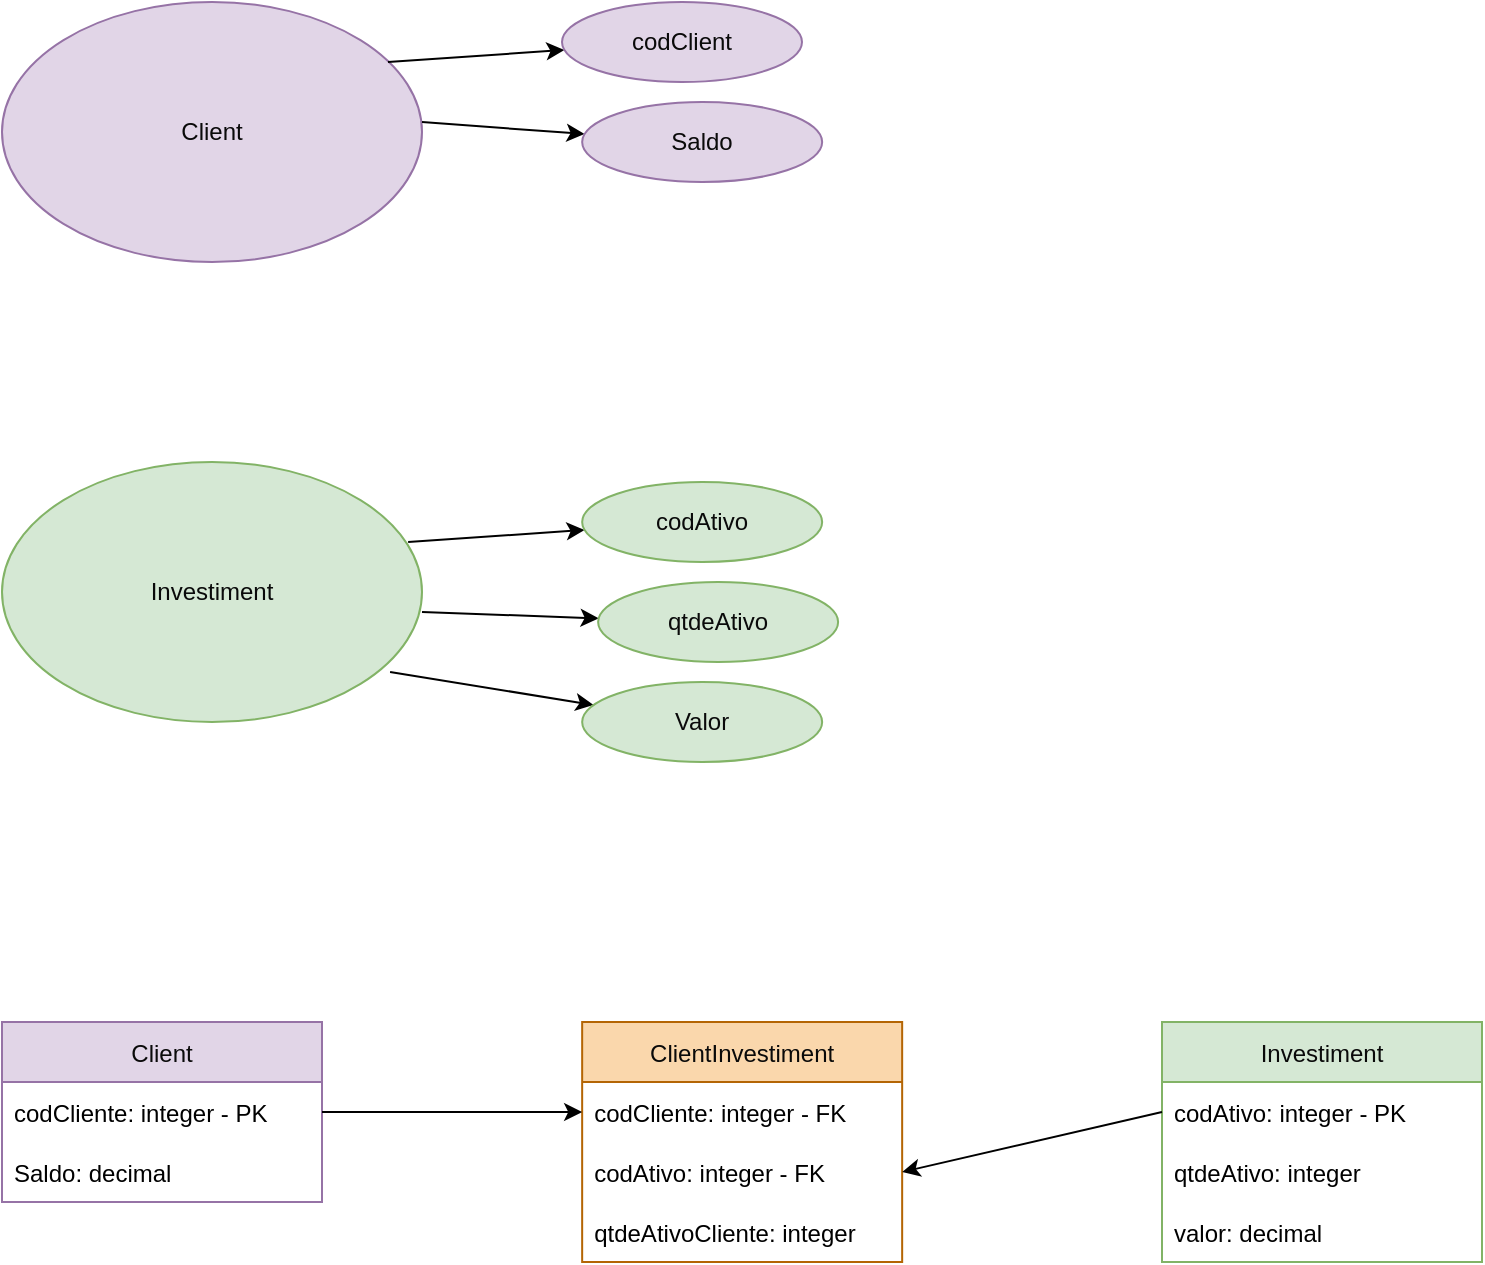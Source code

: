 <mxfile>
    <diagram id="lCBPKQRJufz5h9ydlIqT" name="Página-1">
        <mxGraphModel dx="1035" dy="431" grid="1" gridSize="10" guides="1" tooltips="1" connect="1" arrows="1" fold="1" page="1" pageScale="1" pageWidth="827" pageHeight="1169" math="0" shadow="0">
            <root>
                <mxCell id="0"/>
                <mxCell id="1" parent="0"/>
                <mxCell id="2" value="Client" style="ellipse;whiteSpace=wrap;html=1;fillColor=#e1d5e7;strokeColor=#9673a6;fontColor=#0A0A0A;" vertex="1" parent="1">
                    <mxGeometry x="60" y="190" width="210" height="130" as="geometry"/>
                </mxCell>
                <mxCell id="3" value="Investiment" style="ellipse;whiteSpace=wrap;html=1;fillColor=#d5e8d4;strokeColor=#82b366;fontColor=#0A0A0A;" vertex="1" parent="1">
                    <mxGeometry x="60" y="420" width="210" height="130" as="geometry"/>
                </mxCell>
                <mxCell id="4" value="" style="endArrow=classic;html=1;rounded=0;exitX=0.919;exitY=0.231;exitDx=0;exitDy=0;exitPerimeter=0;fontColor=#0A0A0A;" edge="1" parent="1" source="2" target="5">
                    <mxGeometry width="50" height="50" relative="1" as="geometry">
                        <mxPoint x="410" y="500" as="sourcePoint"/>
                        <mxPoint x="310" y="200" as="targetPoint"/>
                    </mxGeometry>
                </mxCell>
                <mxCell id="5" value="codClient" style="ellipse;whiteSpace=wrap;html=1;fillColor=#e1d5e7;strokeColor=#9673a6;fontColor=#0A0A0A;" vertex="1" parent="1">
                    <mxGeometry x="340" y="190" width="120" height="40" as="geometry"/>
                </mxCell>
                <mxCell id="6" value="" style="endArrow=classic;html=1;rounded=0;exitX=0.952;exitY=0.231;exitDx=0;exitDy=0;exitPerimeter=0;fontColor=#0A0A0A;" edge="1" parent="1" target="7">
                    <mxGeometry width="50" height="50" relative="1" as="geometry">
                        <mxPoint x="270" y="250.03" as="sourcePoint"/>
                        <mxPoint x="320.08" y="230" as="targetPoint"/>
                    </mxGeometry>
                </mxCell>
                <mxCell id="7" value="Saldo" style="ellipse;whiteSpace=wrap;html=1;fillColor=#e1d5e7;strokeColor=#9673a6;fontColor=#0A0A0A;" vertex="1" parent="1">
                    <mxGeometry x="350.08" y="240" width="120" height="40" as="geometry"/>
                </mxCell>
                <mxCell id="8" value="" style="endArrow=classic;html=1;rounded=0;exitX=0.919;exitY=0.231;exitDx=0;exitDy=0;exitPerimeter=0;fontColor=#0A0A0A;" edge="1" parent="1" target="9">
                    <mxGeometry width="50" height="50" relative="1" as="geometry">
                        <mxPoint x="263.07" y="460.03" as="sourcePoint"/>
                        <mxPoint x="320.08" y="440" as="targetPoint"/>
                    </mxGeometry>
                </mxCell>
                <mxCell id="9" value="codAtivo" style="ellipse;whiteSpace=wrap;html=1;fillColor=#d5e8d4;strokeColor=#82b366;fontColor=#0A0A0A;" vertex="1" parent="1">
                    <mxGeometry x="350.08" y="430" width="120" height="40" as="geometry"/>
                </mxCell>
                <mxCell id="10" value="" style="endArrow=classic;html=1;rounded=0;exitX=0.995;exitY=0.577;exitDx=0;exitDy=0;exitPerimeter=0;fontColor=#0A0A0A;" edge="1" parent="1" target="11">
                    <mxGeometry width="50" height="50" relative="1" as="geometry">
                        <mxPoint x="270" y="495.01" as="sourcePoint"/>
                        <mxPoint x="328.06" y="490" as="targetPoint"/>
                    </mxGeometry>
                </mxCell>
                <mxCell id="11" value="qtdeAtivo" style="ellipse;whiteSpace=wrap;html=1;fillColor=#d5e8d4;strokeColor=#82b366;fontColor=#0A0A0A;" vertex="1" parent="1">
                    <mxGeometry x="358.06" y="480" width="120" height="40" as="geometry"/>
                </mxCell>
                <mxCell id="12" value="" style="endArrow=classic;html=1;rounded=0;exitX=0.924;exitY=0.808;exitDx=0;exitDy=0;exitPerimeter=0;fontColor=#0A0A0A;" edge="1" parent="1" source="3" target="13">
                    <mxGeometry width="50" height="50" relative="1" as="geometry">
                        <mxPoint x="262.02" y="545.01" as="sourcePoint"/>
                        <mxPoint x="320.08" y="540" as="targetPoint"/>
                    </mxGeometry>
                </mxCell>
                <mxCell id="13" value="Valor" style="ellipse;whiteSpace=wrap;html=1;fillColor=#d5e8d4;strokeColor=#82b366;fontColor=#0A0A0A;" vertex="1" parent="1">
                    <mxGeometry x="350.08" y="530" width="120" height="40" as="geometry"/>
                </mxCell>
                <mxCell id="14" value="Client" style="swimlane;fontStyle=0;childLayout=stackLayout;horizontal=1;startSize=30;horizontalStack=0;resizeParent=1;resizeParentMax=0;resizeLast=0;collapsible=1;marginBottom=0;fillColor=#e1d5e7;strokeColor=#9673a6;fontColor=#0A0A0A;" vertex="1" parent="1">
                    <mxGeometry x="60" y="700" width="160" height="90" as="geometry"/>
                </mxCell>
                <mxCell id="15" value="codCliente: integer - PK" style="text;strokeColor=none;fillColor=none;align=left;verticalAlign=middle;spacingLeft=4;spacingRight=4;overflow=hidden;points=[[0,0.5],[1,0.5]];portConstraint=eastwest;rotatable=0;" vertex="1" parent="14">
                    <mxGeometry y="30" width="160" height="30" as="geometry"/>
                </mxCell>
                <mxCell id="16" value="Saldo: decimal" style="text;strokeColor=none;fillColor=none;align=left;verticalAlign=middle;spacingLeft=4;spacingRight=4;overflow=hidden;points=[[0,0.5],[1,0.5]];portConstraint=eastwest;rotatable=0;" vertex="1" parent="14">
                    <mxGeometry y="60" width="160" height="30" as="geometry"/>
                </mxCell>
                <mxCell id="17" value="Investiment" style="swimlane;fontStyle=0;childLayout=stackLayout;horizontal=1;startSize=30;horizontalStack=0;resizeParent=1;resizeParentMax=0;resizeLast=0;collapsible=1;marginBottom=0;fillColor=#d5e8d4;strokeColor=#82b366;fontColor=#0A0A0A;" vertex="1" parent="1">
                    <mxGeometry x="640" y="700" width="160" height="120" as="geometry"/>
                </mxCell>
                <mxCell id="18" value="codAtivo: integer - PK" style="text;strokeColor=none;fillColor=none;align=left;verticalAlign=middle;spacingLeft=4;spacingRight=4;overflow=hidden;points=[[0,0.5],[1,0.5]];portConstraint=eastwest;rotatable=0;" vertex="1" parent="17">
                    <mxGeometry y="30" width="160" height="30" as="geometry"/>
                </mxCell>
                <mxCell id="19" value="qtdeAtivo: integer" style="text;strokeColor=none;fillColor=none;align=left;verticalAlign=middle;spacingLeft=4;spacingRight=4;overflow=hidden;points=[[0,0.5],[1,0.5]];portConstraint=eastwest;rotatable=0;" vertex="1" parent="17">
                    <mxGeometry y="60" width="160" height="30" as="geometry"/>
                </mxCell>
                <mxCell id="20" value="valor: decimal" style="text;strokeColor=none;fillColor=none;align=left;verticalAlign=middle;spacingLeft=4;spacingRight=4;overflow=hidden;points=[[0,0.5],[1,0.5]];portConstraint=eastwest;rotatable=0;" vertex="1" parent="17">
                    <mxGeometry y="90" width="160" height="30" as="geometry"/>
                </mxCell>
                <mxCell id="21" value="ClientInvestiment" style="swimlane;fontStyle=0;childLayout=stackLayout;horizontal=1;startSize=30;horizontalStack=0;resizeParent=1;resizeParentMax=0;resizeLast=0;collapsible=1;marginBottom=0;fillColor=#fad7ac;strokeColor=#b46504;fontColor=#0A0A0A;" vertex="1" parent="1">
                    <mxGeometry x="350.08" y="700" width="160" height="120" as="geometry"/>
                </mxCell>
                <mxCell id="22" value="codCliente: integer - FK" style="text;strokeColor=none;fillColor=none;align=left;verticalAlign=middle;spacingLeft=4;spacingRight=4;overflow=hidden;points=[[0,0.5],[1,0.5]];portConstraint=eastwest;rotatable=0;" vertex="1" parent="21">
                    <mxGeometry y="30" width="160" height="30" as="geometry"/>
                </mxCell>
                <mxCell id="23" value="codAtivo: integer - FK" style="text;strokeColor=none;fillColor=none;align=left;verticalAlign=middle;spacingLeft=4;spacingRight=4;overflow=hidden;points=[[0,0.5],[1,0.5]];portConstraint=eastwest;rotatable=0;" vertex="1" parent="21">
                    <mxGeometry y="60" width="160" height="30" as="geometry"/>
                </mxCell>
                <mxCell id="24" value="qtdeAtivoCliente: integer" style="text;strokeColor=none;fillColor=none;align=left;verticalAlign=middle;spacingLeft=4;spacingRight=4;overflow=hidden;points=[[0,0.5],[1,0.5]];portConstraint=eastwest;rotatable=0;" vertex="1" parent="21">
                    <mxGeometry y="90" width="160" height="30" as="geometry"/>
                </mxCell>
                <mxCell id="25" value="" style="endArrow=classic;html=1;rounded=0;entryX=0;entryY=0.5;entryDx=0;entryDy=0;fontColor=#0A0A0A;" edge="1" parent="1" source="15" target="22">
                    <mxGeometry width="50" height="50" relative="1" as="geometry">
                        <mxPoint x="420" y="730" as="sourcePoint"/>
                        <mxPoint x="470" y="680" as="targetPoint"/>
                    </mxGeometry>
                </mxCell>
                <mxCell id="26" value="" style="endArrow=classic;html=1;rounded=0;exitX=0;exitY=0.5;exitDx=0;exitDy=0;entryX=1;entryY=0.5;entryDx=0;entryDy=0;fontColor=#0A0A0A;" edge="1" parent="1" source="18" target="23">
                    <mxGeometry width="50" height="50" relative="1" as="geometry">
                        <mxPoint x="420" y="730" as="sourcePoint"/>
                        <mxPoint x="470" y="680" as="targetPoint"/>
                    </mxGeometry>
                </mxCell>
            </root>
        </mxGraphModel>
    </diagram>
</mxfile>